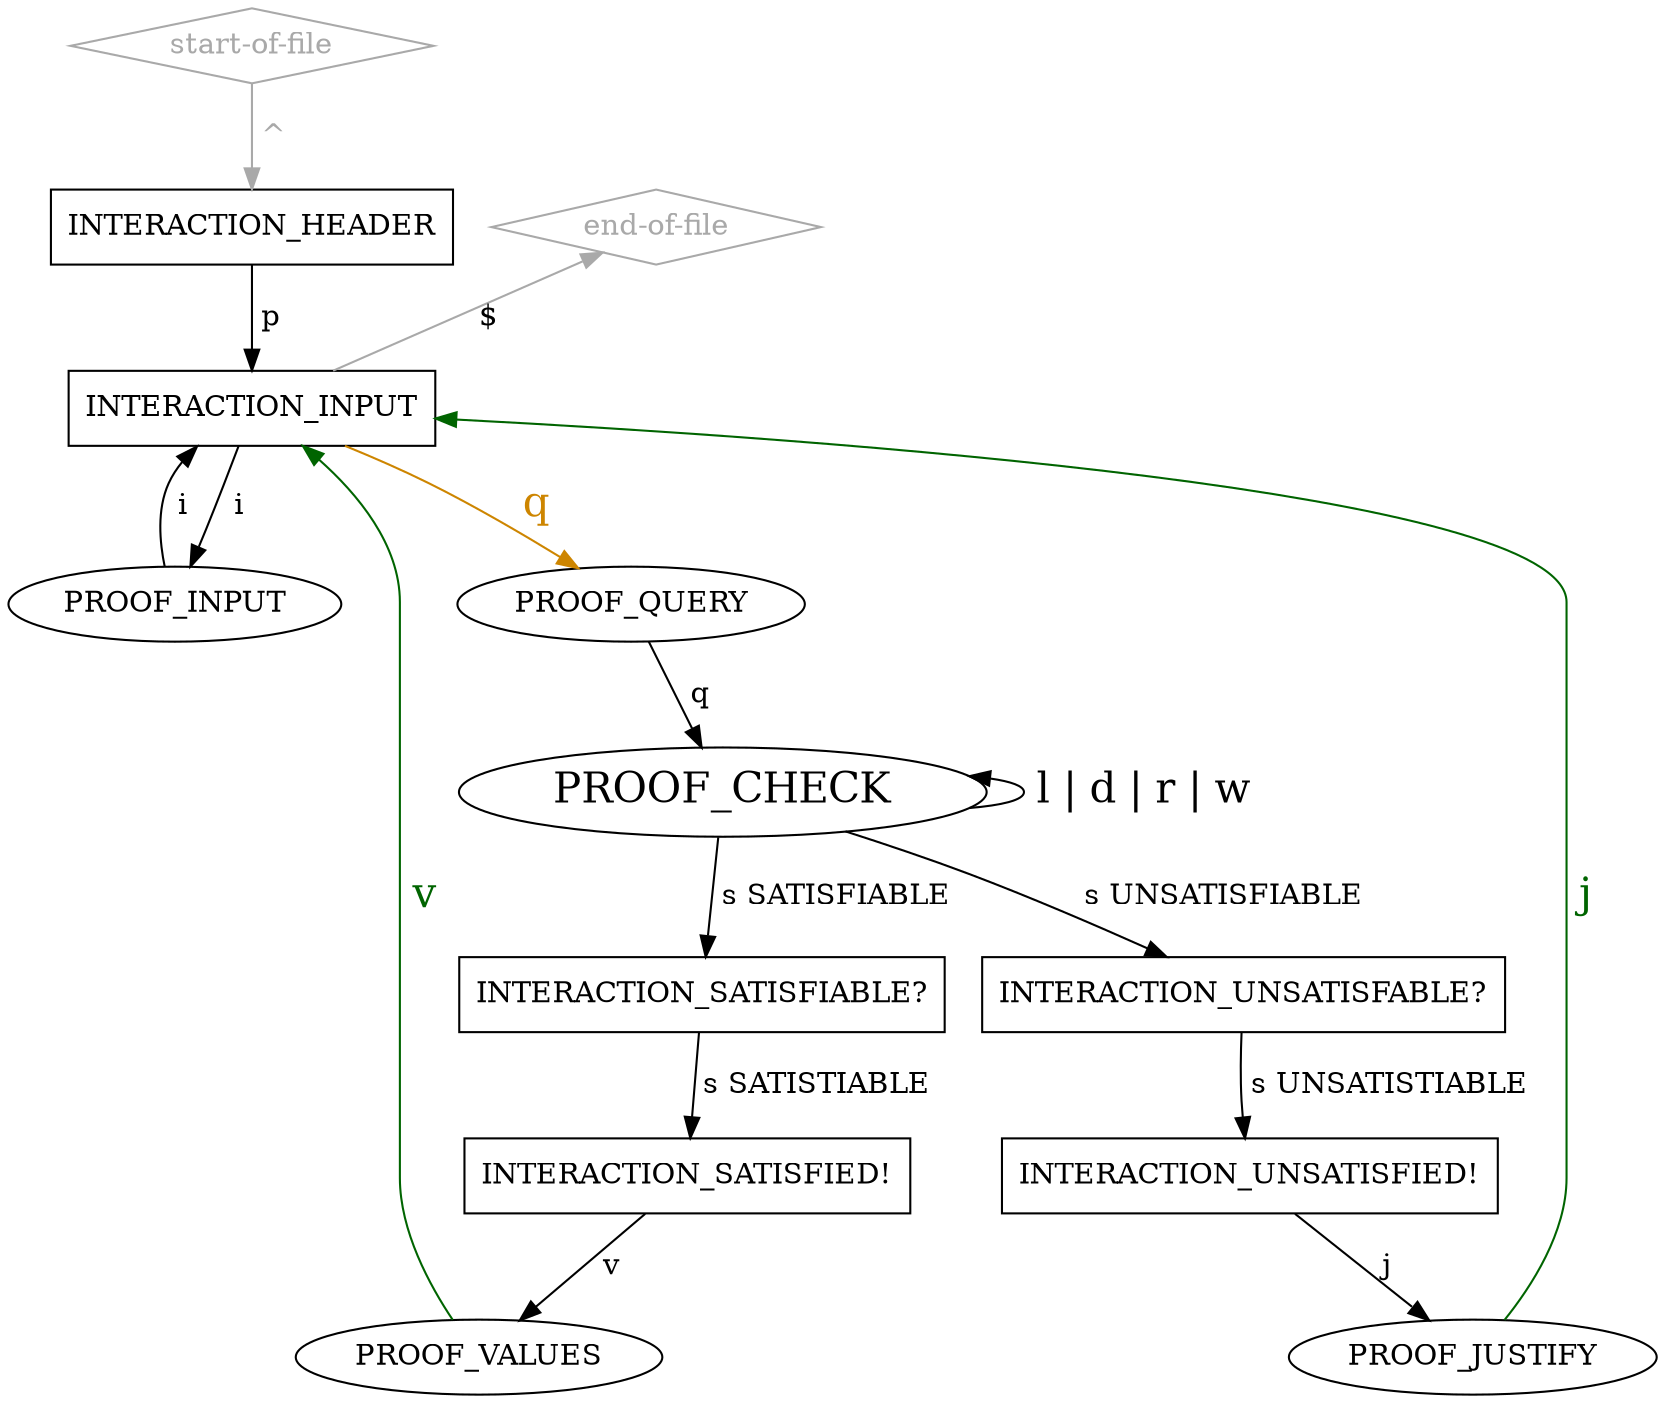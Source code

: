 digraph "idrup-check" {

  "start-of-file" [shape=diamond,color=darkgray,fontcolor=darkgray];
  "start-of-file" -> INTERACTION_HEADER [label=" ^ ",weight=2,color=darkgray,fontcolor=darkgray];

  "end-of-file" [shape=diamond,color=darkgray,fontcolor=darkgray];

  // INTERACTION_HEADER -> "end-of-file";
  // INTERACTION_INPUT -> "end-of-file";
   "end-of-file" -> INTERACTION_INPUT [label="$    ",dir=back,color=darkgray];

  INTERACTION_HEADER [shape=box];
  INTERACTION_HEADER -> INTERACTION_INPUT [label=" p ",weight=2];

  INTERACTION_INPUT [shape=box];
  INTERACTION_INPUT -> PROOF_INPUT [label=" i ",weight=2];
  INTERACTION_INPUT -> PROOF_QUERY [label=" q ",weight=2,color=orange3,fontsize=20,fontcolor=orange3];

  PROOF_INPUT -> INTERACTION_INPUT [label=" i ",weight=3];

  PROOF_QUERY -> PROOF_CHECK [label=" q "];

  PROOF_CHECK [fontsize=20];
  PROOF_CHECK -> PROOF_CHECK [label=" l | d | r | w ",dir=back,fontsize=20];
  PROOF_CHECK -> INTERACTION_SATISFIABLE [label=" s SATISFIABLE "];
  PROOF_CHECK -> INTERACTION_UNSATISFABLE [label=" s UNSATISFIABLE "];

  INTERACTION_UNSATISFABLE [shape="box",label="INTERACTION_UNSATISFABLE?"];
  INTERACTION_UNSATISFABLE -> INTERACTION_UNSATISFIED [label=" s UNSATISTIABLE "];

  INTERACTION_SATISFIABLE [shape="box",label="INTERACTION_SATISFIABLE?"];
  INTERACTION_SATISFIABLE -> INTERACTION_SATISFIED [label=" s SATISTIABLE "];

  INTERACTION_SATISFIED [shape=box,label="INTERACTION_SATISFIED!"];
  INTERACTION_SATISFIED -> PROOF_VALUES [label=" v "];

  INTERACTION_UNSATISFIED [shape=box,label="INTERACTION_UNSATISFIED!"];
  INTERACTION_UNSATISFIED -> PROOF_JUSTIFY [label=" j "];

  PROOF_VALUES -> INTERACTION_INPUT [label=" v ",color=darkgreen,fontsize=20,fontcolor=darkgreen];
  PROOF_JUSTIFY -> INTERACTION_INPUT [label=" j ",color=darkgreen,fontsize=20,fontcolor=darkgreen];
}
